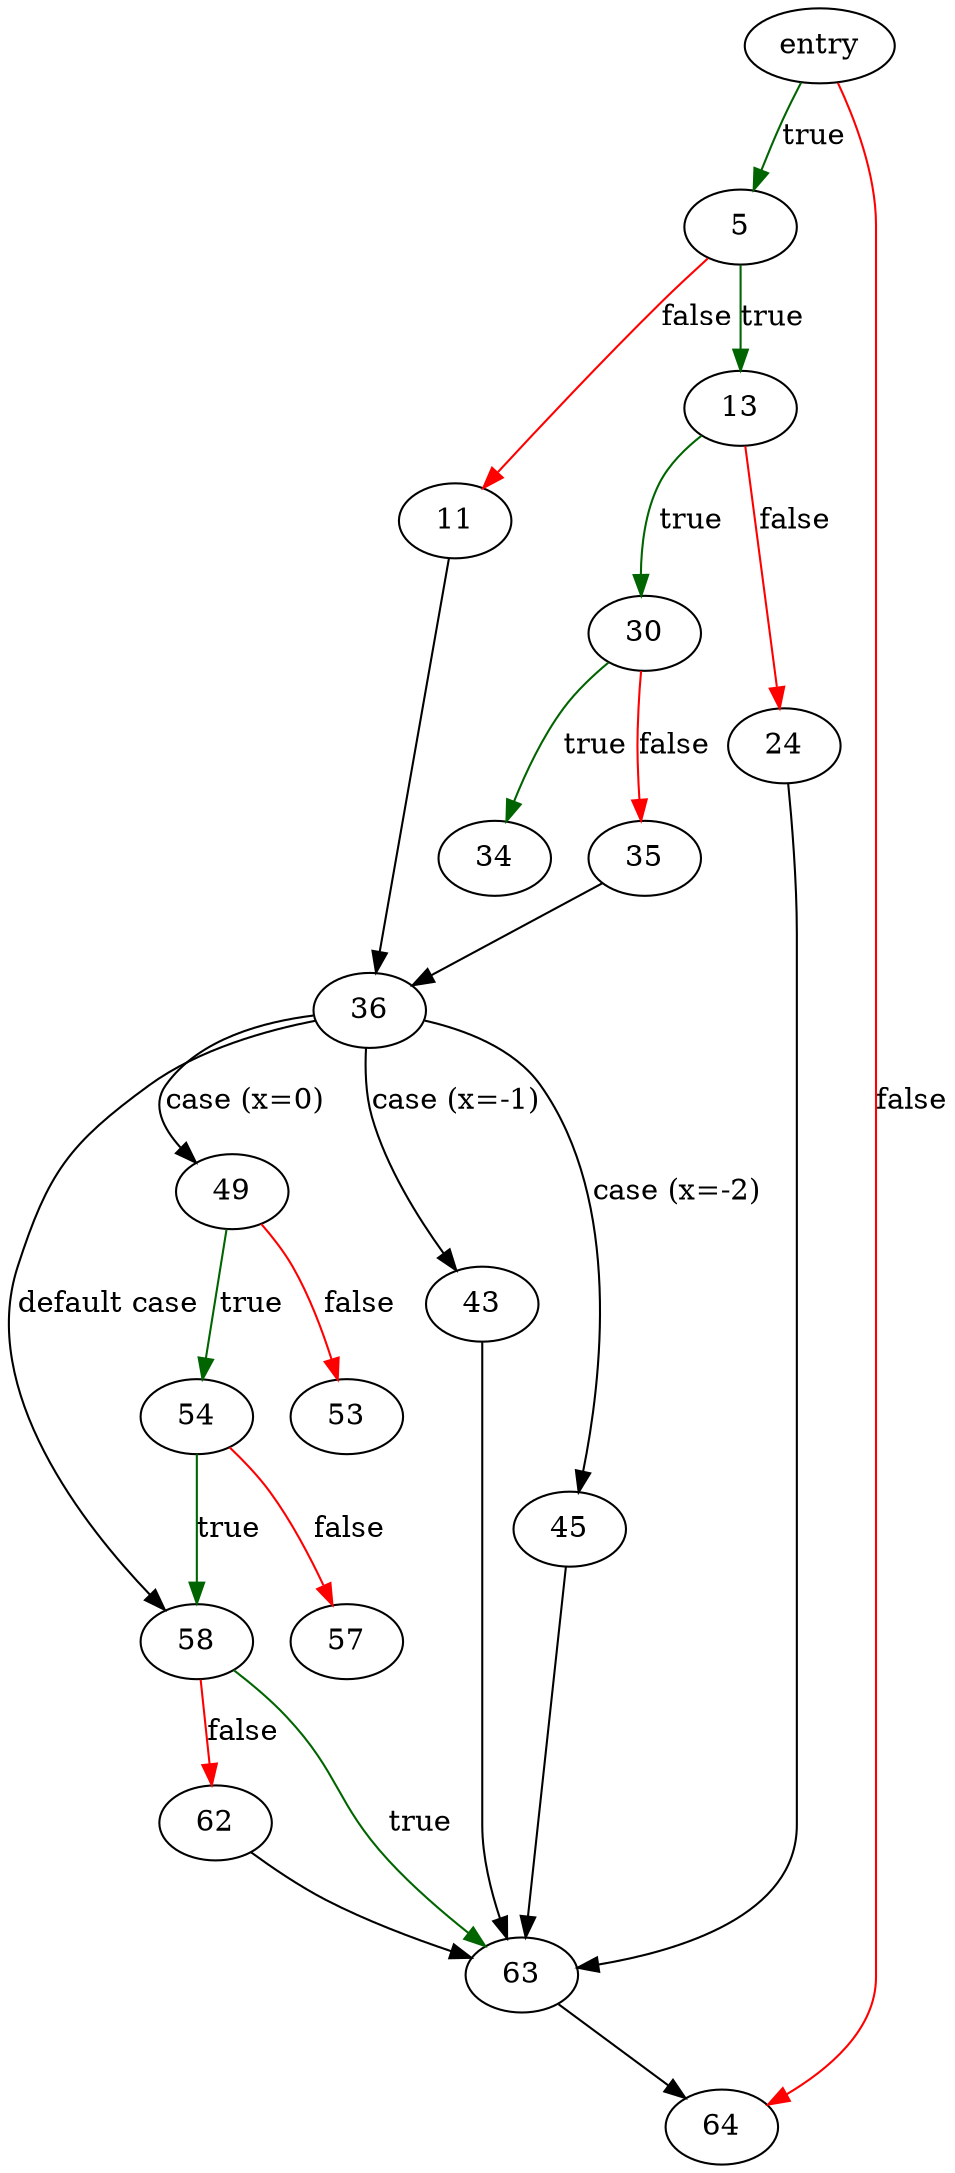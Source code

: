 digraph "mbuiter_multi_next" {
	// Node definitions.
	1 [label=entry];
	5;
	11;
	13;
	24;
	30;
	34;
	35;
	36;
	43;
	45;
	49;
	53;
	54;
	57;
	58;
	62;
	63;
	64;

	// Edge definitions.
	1 -> 5 [
		color=darkgreen
		label=true
	];
	1 -> 64 [
		color=red
		label=false
	];
	5 -> 11 [
		color=red
		label=false
	];
	5 -> 13 [
		color=darkgreen
		label=true
	];
	11 -> 36;
	13 -> 24 [
		color=red
		label=false
	];
	13 -> 30 [
		color=darkgreen
		label=true
	];
	24 -> 63;
	30 -> 34 [
		color=darkgreen
		label=true
	];
	30 -> 35 [
		color=red
		label=false
	];
	35 -> 36;
	36 -> 43 [label="case (x=-1)"];
	36 -> 45 [label="case (x=-2)"];
	36 -> 49 [label="case (x=0)"];
	36 -> 58 [label="default case"];
	43 -> 63;
	45 -> 63;
	49 -> 53 [
		color=red
		label=false
	];
	49 -> 54 [
		color=darkgreen
		label=true
	];
	54 -> 57 [
		color=red
		label=false
	];
	54 -> 58 [
		color=darkgreen
		label=true
	];
	58 -> 62 [
		color=red
		label=false
	];
	58 -> 63 [
		color=darkgreen
		label=true
	];
	62 -> 63;
	63 -> 64;
}